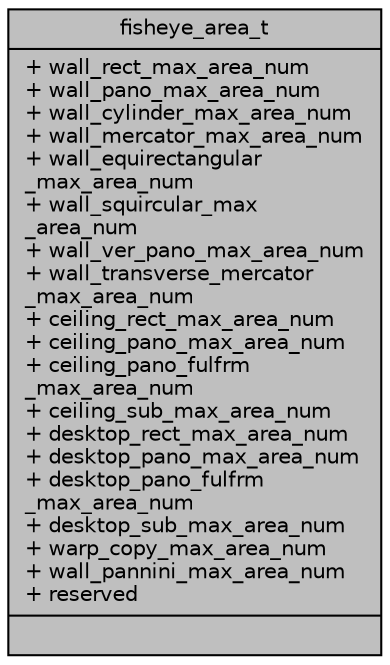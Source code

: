 digraph "fisheye_area_t"
{
 // INTERACTIVE_SVG=YES
 // LATEX_PDF_SIZE
  bgcolor="transparent";
  edge [fontname="Helvetica",fontsize="10",labelfontname="Helvetica",labelfontsize="10"];
  node [fontname="Helvetica",fontsize="10",shape=record];
  Node1 [label="{fisheye_area_t\n|+ wall_rect_max_area_num\l+ wall_pano_max_area_num\l+ wall_cylinder_max_area_num\l+ wall_mercator_max_area_num\l+ wall_equirectangular\l_max_area_num\l+ wall_squircular_max\l_area_num\l+ wall_ver_pano_max_area_num\l+ wall_transverse_mercator\l_max_area_num\l+ ceiling_rect_max_area_num\l+ ceiling_pano_max_area_num\l+ ceiling_pano_fulfrm\l_max_area_num\l+ ceiling_sub_max_area_num\l+ desktop_rect_max_area_num\l+ desktop_pano_max_area_num\l+ desktop_pano_fulfrm\l_max_area_num\l+ desktop_sub_max_area_num\l+ warp_copy_max_area_num\l+ wall_pannini_max_area_num\l+ reserved\l|}",height=0.2,width=0.4,color="black", fillcolor="grey75", style="filled", fontcolor="black",tooltip="multi-region-warp, max area number in one view for specific correction."];
}
